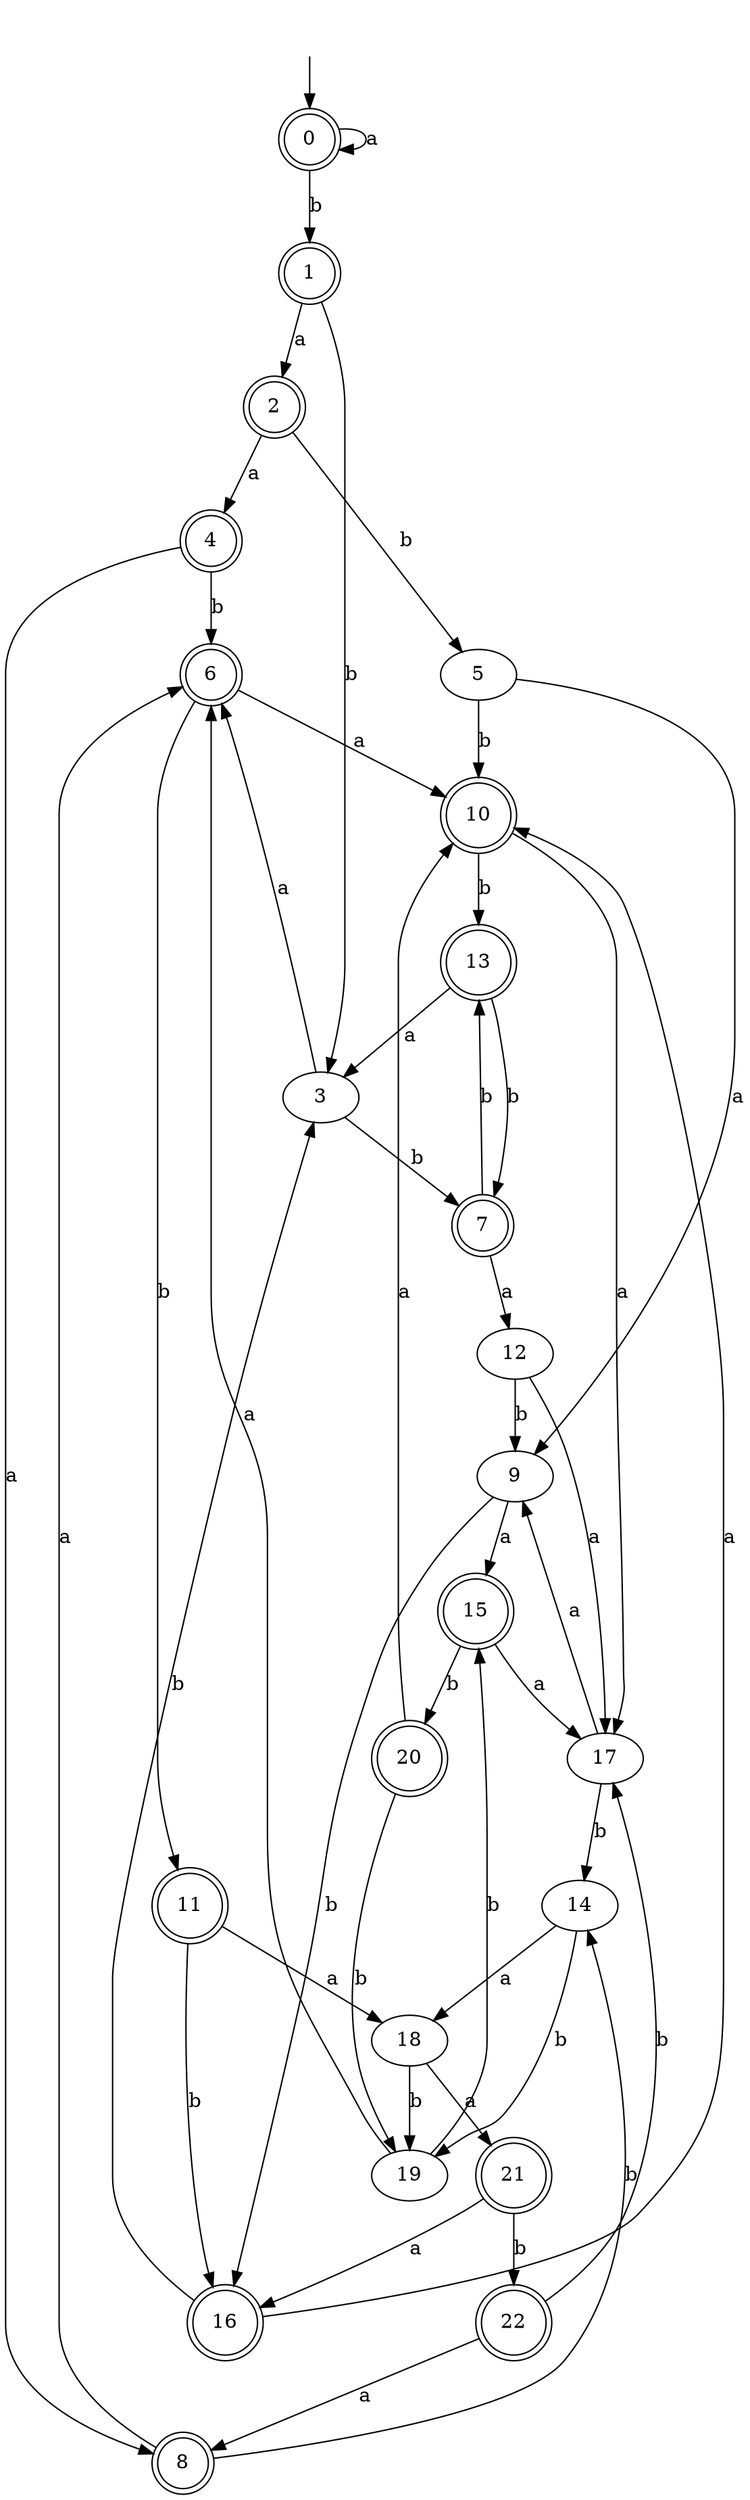 digraph RandomDFA {
  __start0 [label="", shape=none];
  __start0 -> 0 [label=""];
  0 [shape=circle] [shape=doublecircle]
  0 -> 0 [label="a"]
  0 -> 1 [label="b"]
  1 [shape=doublecircle]
  1 -> 2 [label="a"]
  1 -> 3 [label="b"]
  2 [shape=doublecircle]
  2 -> 4 [label="a"]
  2 -> 5 [label="b"]
  3
  3 -> 6 [label="a"]
  3 -> 7 [label="b"]
  4 [shape=doublecircle]
  4 -> 8 [label="a"]
  4 -> 6 [label="b"]
  5
  5 -> 9 [label="a"]
  5 -> 10 [label="b"]
  6 [shape=doublecircle]
  6 -> 10 [label="a"]
  6 -> 11 [label="b"]
  7 [shape=doublecircle]
  7 -> 12 [label="a"]
  7 -> 13 [label="b"]
  8 [shape=doublecircle]
  8 -> 6 [label="a"]
  8 -> 14 [label="b"]
  9
  9 -> 15 [label="a"]
  9 -> 16 [label="b"]
  10 [shape=doublecircle]
  10 -> 17 [label="a"]
  10 -> 13 [label="b"]
  11 [shape=doublecircle]
  11 -> 18 [label="a"]
  11 -> 16 [label="b"]
  12
  12 -> 17 [label="a"]
  12 -> 9 [label="b"]
  13 [shape=doublecircle]
  13 -> 3 [label="a"]
  13 -> 7 [label="b"]
  14
  14 -> 18 [label="a"]
  14 -> 19 [label="b"]
  15 [shape=doublecircle]
  15 -> 17 [label="a"]
  15 -> 20 [label="b"]
  16 [shape=doublecircle]
  16 -> 10 [label="a"]
  16 -> 3 [label="b"]
  17
  17 -> 9 [label="a"]
  17 -> 14 [label="b"]
  18
  18 -> 21 [label="a"]
  18 -> 19 [label="b"]
  19
  19 -> 6 [label="a"]
  19 -> 15 [label="b"]
  20 [shape=doublecircle]
  20 -> 10 [label="a"]
  20 -> 19 [label="b"]
  21 [shape=doublecircle]
  21 -> 16 [label="a"]
  21 -> 22 [label="b"]
  22 [shape=doublecircle]
  22 -> 8 [label="a"]
  22 -> 17 [label="b"]
}
